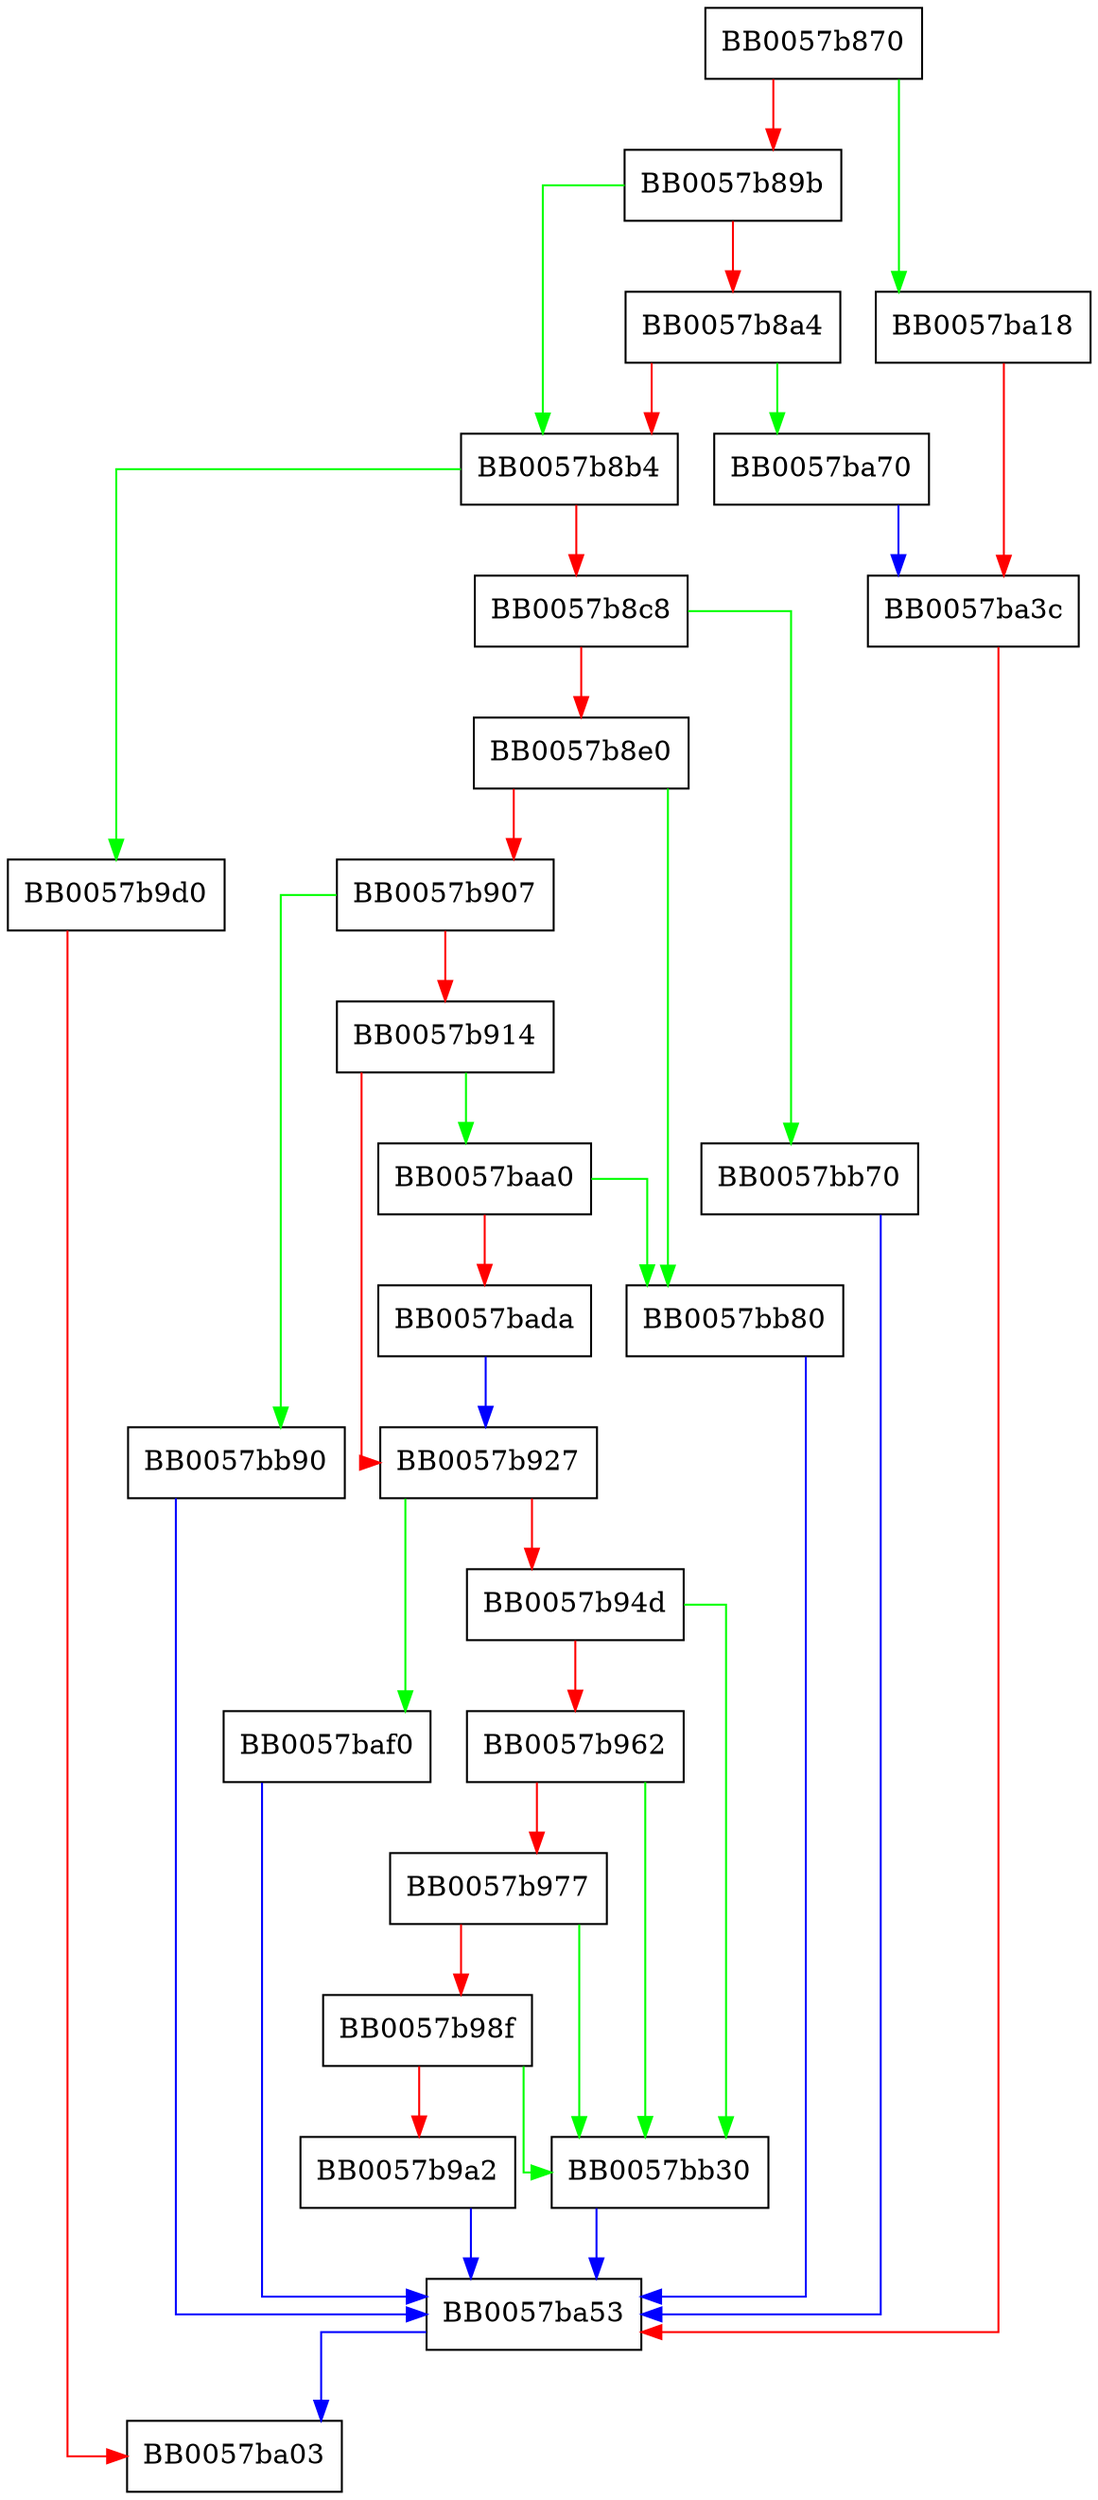 digraph ossl_dh_compute_key {
  node [shape="box"];
  graph [splines=ortho];
  BB0057b870 -> BB0057ba18 [color="green"];
  BB0057b870 -> BB0057b89b [color="red"];
  BB0057b89b -> BB0057b8b4 [color="green"];
  BB0057b89b -> BB0057b8a4 [color="red"];
  BB0057b8a4 -> BB0057ba70 [color="green"];
  BB0057b8a4 -> BB0057b8b4 [color="red"];
  BB0057b8b4 -> BB0057b9d0 [color="green"];
  BB0057b8b4 -> BB0057b8c8 [color="red"];
  BB0057b8c8 -> BB0057bb70 [color="green"];
  BB0057b8c8 -> BB0057b8e0 [color="red"];
  BB0057b8e0 -> BB0057bb80 [color="green"];
  BB0057b8e0 -> BB0057b907 [color="red"];
  BB0057b907 -> BB0057bb90 [color="green"];
  BB0057b907 -> BB0057b914 [color="red"];
  BB0057b914 -> BB0057baa0 [color="green"];
  BB0057b914 -> BB0057b927 [color="red"];
  BB0057b927 -> BB0057baf0 [color="green"];
  BB0057b927 -> BB0057b94d [color="red"];
  BB0057b94d -> BB0057bb30 [color="green"];
  BB0057b94d -> BB0057b962 [color="red"];
  BB0057b962 -> BB0057bb30 [color="green"];
  BB0057b962 -> BB0057b977 [color="red"];
  BB0057b977 -> BB0057bb30 [color="green"];
  BB0057b977 -> BB0057b98f [color="red"];
  BB0057b98f -> BB0057bb30 [color="green"];
  BB0057b98f -> BB0057b9a2 [color="red"];
  BB0057b9a2 -> BB0057ba53 [color="blue"];
  BB0057b9d0 -> BB0057ba03 [color="red"];
  BB0057ba18 -> BB0057ba3c [color="red"];
  BB0057ba3c -> BB0057ba53 [color="red"];
  BB0057ba53 -> BB0057ba03 [color="blue"];
  BB0057ba70 -> BB0057ba3c [color="blue"];
  BB0057baa0 -> BB0057bb80 [color="green"];
  BB0057baa0 -> BB0057bada [color="red"];
  BB0057bada -> BB0057b927 [color="blue"];
  BB0057baf0 -> BB0057ba53 [color="blue"];
  BB0057bb30 -> BB0057ba53 [color="blue"];
  BB0057bb70 -> BB0057ba53 [color="blue"];
  BB0057bb80 -> BB0057ba53 [color="blue"];
  BB0057bb90 -> BB0057ba53 [color="blue"];
}